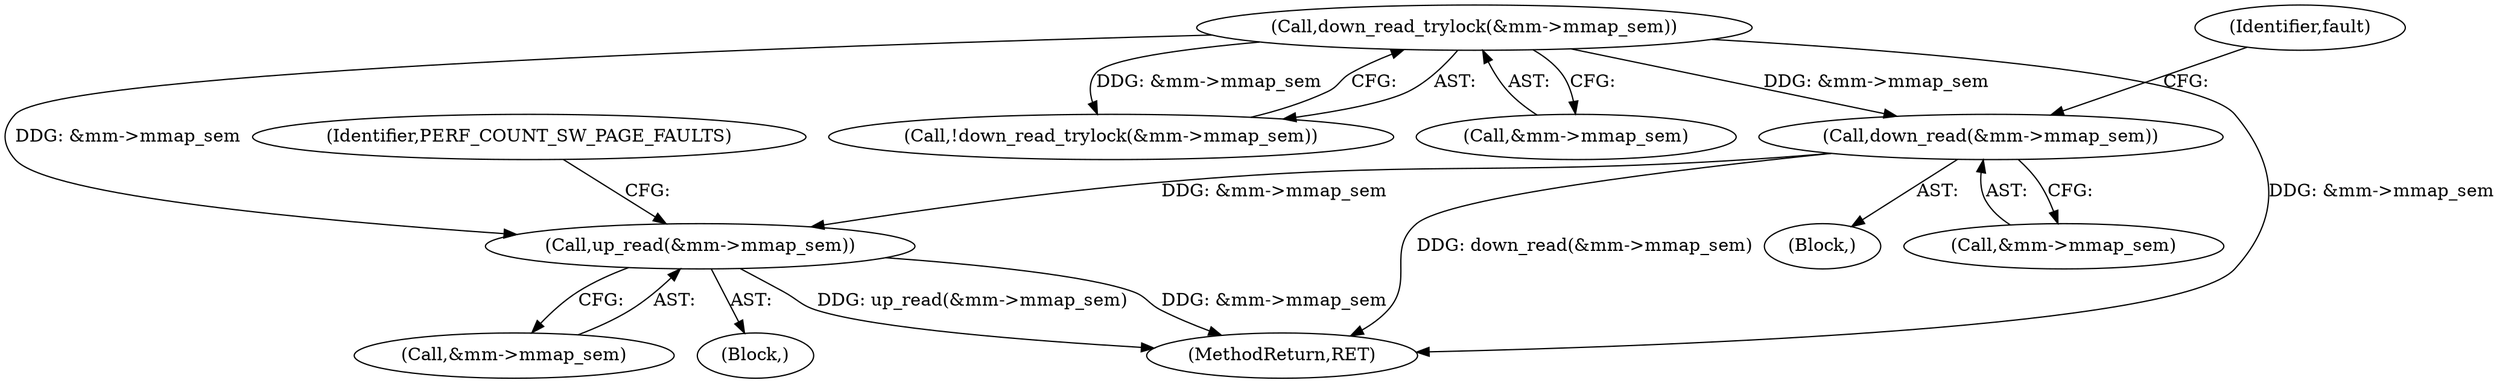 digraph "0_linux_a8b0ca17b80e92faab46ee7179ba9e99ccb61233_6@API" {
"1000183" [label="(Call,up_read(&mm->mmap_sem))"];
"1000140" [label="(Call,down_read_trylock(&mm->mmap_sem))"];
"1000157" [label="(Call,down_read(&mm->mmap_sem))"];
"1000145" [label="(Block,)"];
"1000139" [label="(Call,!down_read_trylock(&mm->mmap_sem))"];
"1000157" [label="(Call,down_read(&mm->mmap_sem))"];
"1000112" [label="(Block,)"];
"1000183" [label="(Call,up_read(&mm->mmap_sem))"];
"1000184" [label="(Call,&mm->mmap_sem)"];
"1000177" [label="(Identifier,fault)"];
"1000140" [label="(Call,down_read_trylock(&mm->mmap_sem))"];
"1000189" [label="(Identifier,PERF_COUNT_SW_PAGE_FAULTS)"];
"1000158" [label="(Call,&mm->mmap_sem)"];
"1000281" [label="(MethodReturn,RET)"];
"1000141" [label="(Call,&mm->mmap_sem)"];
"1000183" -> "1000112"  [label="AST: "];
"1000183" -> "1000184"  [label="CFG: "];
"1000184" -> "1000183"  [label="AST: "];
"1000189" -> "1000183"  [label="CFG: "];
"1000183" -> "1000281"  [label="DDG: &mm->mmap_sem"];
"1000183" -> "1000281"  [label="DDG: up_read(&mm->mmap_sem)"];
"1000140" -> "1000183"  [label="DDG: &mm->mmap_sem"];
"1000157" -> "1000183"  [label="DDG: &mm->mmap_sem"];
"1000140" -> "1000139"  [label="AST: "];
"1000140" -> "1000141"  [label="CFG: "];
"1000141" -> "1000140"  [label="AST: "];
"1000139" -> "1000140"  [label="CFG: "];
"1000140" -> "1000281"  [label="DDG: &mm->mmap_sem"];
"1000140" -> "1000139"  [label="DDG: &mm->mmap_sem"];
"1000140" -> "1000157"  [label="DDG: &mm->mmap_sem"];
"1000157" -> "1000145"  [label="AST: "];
"1000157" -> "1000158"  [label="CFG: "];
"1000158" -> "1000157"  [label="AST: "];
"1000177" -> "1000157"  [label="CFG: "];
"1000157" -> "1000281"  [label="DDG: down_read(&mm->mmap_sem)"];
}
